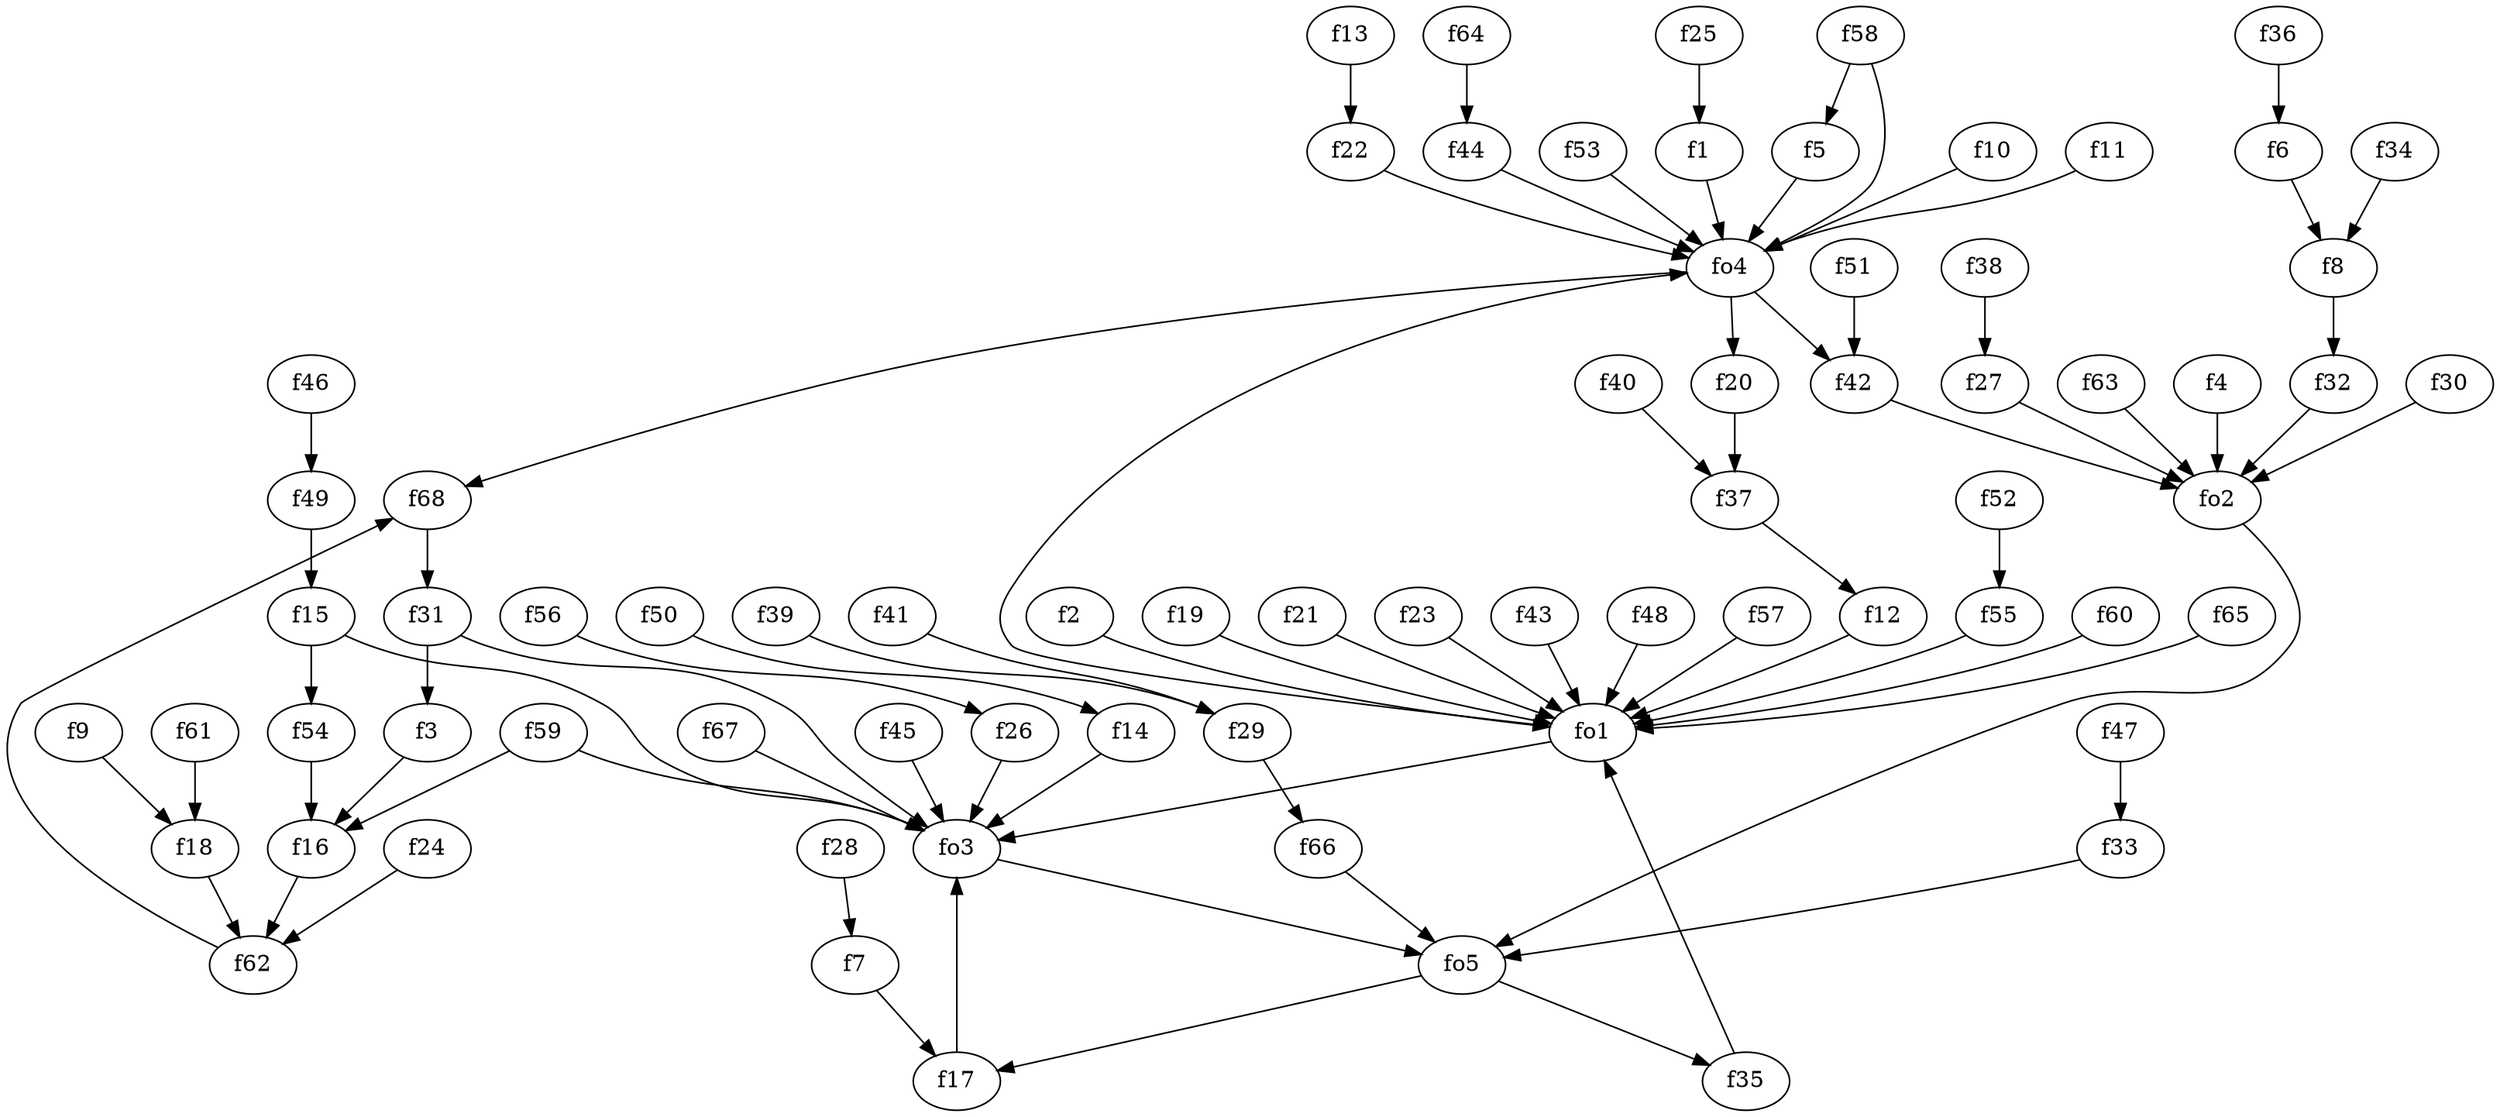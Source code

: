 strict digraph  {
f1;
f2;
f3;
f4;
f5;
f6;
f7;
f8;
f9;
f10;
f11;
f12;
f13;
f14;
f15;
f16;
f17;
f18;
f19;
f20;
f21;
f22;
f23;
f24;
f25;
f26;
f27;
f28;
f29;
f30;
f31;
f32;
f33;
f34;
f35;
f36;
f37;
f38;
f39;
f40;
f41;
f42;
f43;
f44;
f45;
f46;
f47;
f48;
f49;
f50;
f51;
f52;
f53;
f54;
f55;
f56;
f57;
f58;
f59;
f60;
f61;
f62;
f63;
f64;
f65;
f66;
f67;
f68;
fo1;
fo2;
fo3;
fo4;
fo5;
f1 -> fo4  [weight=2];
f2 -> fo1  [weight=2];
f3 -> f16  [weight=2];
f4 -> fo2  [weight=2];
f5 -> fo4  [weight=2];
f6 -> f8  [weight=2];
f7 -> f17  [weight=2];
f8 -> f32  [weight=2];
f9 -> f18  [weight=2];
f10 -> fo4  [weight=2];
f11 -> fo4  [weight=2];
f12 -> fo1  [weight=2];
f13 -> f22  [weight=2];
f14 -> fo3  [weight=2];
f15 -> f54  [weight=2];
f15 -> fo3  [weight=2];
f16 -> f62  [weight=2];
f17 -> fo3  [weight=2];
f18 -> f62  [weight=2];
f19 -> fo1  [weight=2];
f20 -> f37  [weight=2];
f21 -> fo1  [weight=2];
f22 -> fo4  [weight=2];
f23 -> fo1  [weight=2];
f24 -> f62  [weight=2];
f25 -> f1  [weight=2];
f26 -> fo3  [weight=2];
f27 -> fo2  [weight=2];
f28 -> f7  [weight=2];
f29 -> f66  [weight=2];
f30 -> fo2  [weight=2];
f31 -> fo3  [weight=2];
f31 -> f3  [weight=2];
f32 -> fo2  [weight=2];
f33 -> fo5  [weight=2];
f34 -> f8  [weight=2];
f35 -> fo1  [weight=2];
f36 -> f6  [weight=2];
f37 -> f12  [weight=2];
f38 -> f27  [weight=2];
f39 -> f29  [weight=2];
f40 -> f37  [weight=2];
f41 -> f29  [weight=2];
f42 -> fo2  [weight=2];
f43 -> fo1  [weight=2];
f44 -> fo4  [weight=2];
f45 -> fo3  [weight=2];
f46 -> f49  [weight=2];
f47 -> f33  [weight=2];
f48 -> fo1  [weight=2];
f49 -> f15  [weight=2];
f50 -> f14  [weight=2];
f51 -> f42  [weight=2];
f52 -> f55  [weight=2];
f53 -> fo4  [weight=2];
f54 -> f16  [weight=2];
f55 -> fo1  [weight=2];
f56 -> f26  [weight=2];
f57 -> fo1  [weight=2];
f58 -> f5  [weight=2];
f58 -> fo4  [weight=2];
f59 -> fo3  [weight=2];
f59 -> f16  [weight=2];
f60 -> fo1  [weight=2];
f61 -> f18  [weight=2];
f62 -> f68  [weight=2];
f63 -> fo2  [weight=2];
f64 -> f44  [weight=2];
f65 -> fo1  [weight=2];
f66 -> fo5  [weight=2];
f67 -> fo3  [weight=2];
f68 -> f31  [weight=2];
fo1 -> fo4  [weight=2];
fo1 -> fo3  [weight=2];
fo2 -> fo5  [weight=2];
fo3 -> fo5  [weight=2];
fo4 -> f68  [weight=2];
fo4 -> f42  [weight=2];
fo4 -> f20  [weight=2];
fo5 -> f17  [weight=2];
fo5 -> f35  [weight=2];
}
